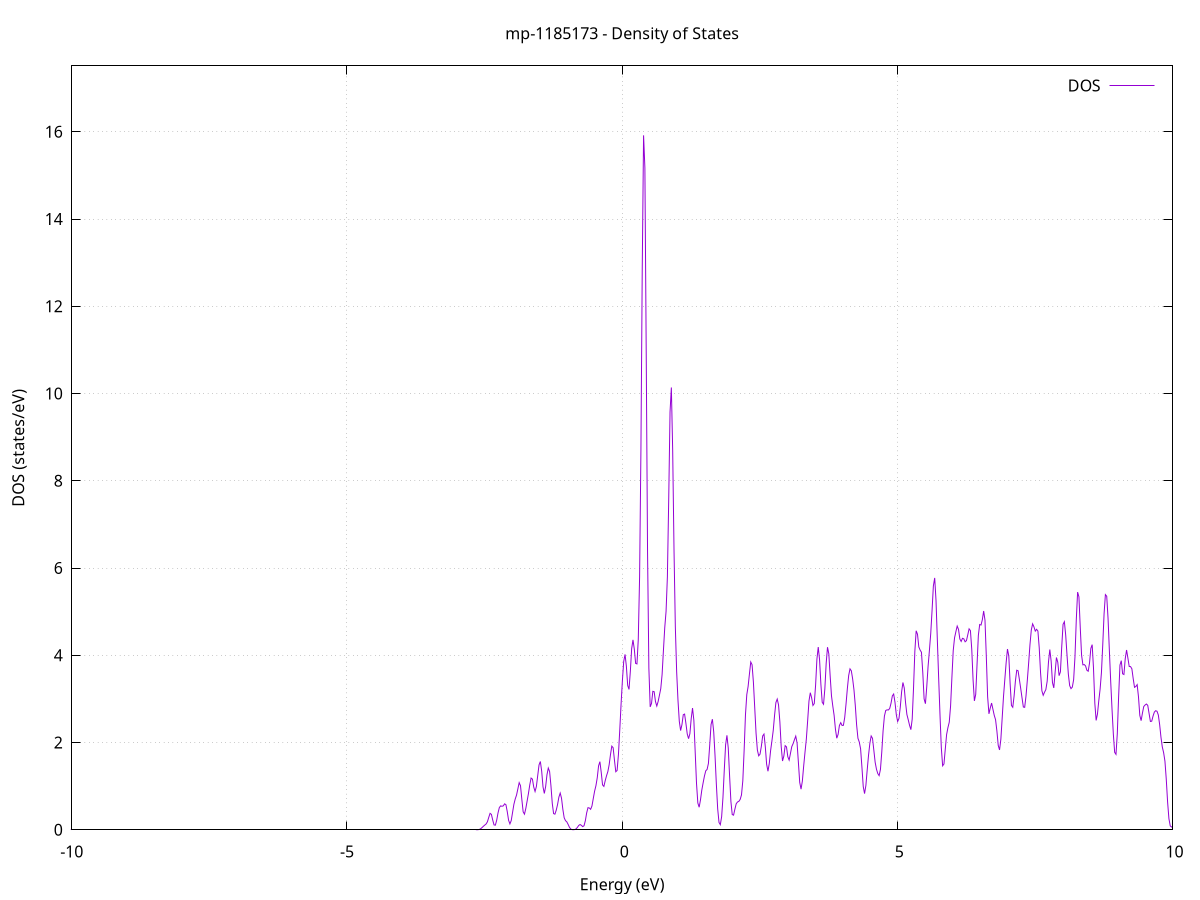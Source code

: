 set title 'mp-1185173 - Density of States'
set xlabel 'Energy (eV)'
set ylabel 'DOS (states/eV)'
set grid
set xrange [-10:10]
set yrange [0:17.510]
set xzeroaxis lt -1
set terminal png size 800,600
set output 'mp-1185173_dos_gnuplot.png'
plot '-' using 1:2 with lines title 'DOS'
-35.533100 0.000000
-35.509100 0.000000
-35.485000 0.000000
-35.461000 0.000000
-35.437000 0.000000
-35.412900 0.000000
-35.388900 0.000000
-35.364800 0.000000
-35.340800 0.000000
-35.316700 0.000000
-35.292700 0.000000
-35.268600 0.000000
-35.244600 0.000000
-35.220600 0.000000
-35.196500 0.000000
-35.172500 0.000000
-35.148400 0.000000
-35.124400 0.000000
-35.100300 0.000000
-35.076300 0.000000
-35.052200 0.000000
-35.028200 0.000000
-35.004200 0.000000
-34.980100 0.000000
-34.956100 0.000000
-34.932000 0.000000
-34.908000 0.000000
-34.883900 0.000000
-34.859900 0.000000
-34.835800 0.000000
-34.811800 0.000000
-34.787800 0.000000
-34.763700 0.000000
-34.739700 0.000000
-34.715600 0.000000
-34.691600 0.000000
-34.667500 0.000000
-34.643500 0.000000
-34.619400 0.000000
-34.595400 0.000000
-34.571400 0.000000
-34.547300 0.000000
-34.523300 0.000000
-34.499200 0.000000
-34.475200 0.000000
-34.451100 0.000000
-34.427100 0.000000
-34.403000 0.000000
-34.379000 0.000000
-34.355000 0.000000
-34.330900 0.000000
-34.306900 0.000000
-34.282800 0.000000
-34.258800 0.000000
-34.234700 0.000000
-34.210700 0.000000
-34.186600 0.000000
-34.162600 0.000000
-34.138600 0.000000
-34.114500 0.000000
-34.090500 0.000000
-34.066400 0.000000
-34.042400 0.000000
-34.018300 0.000000
-33.994300 0.000000
-33.970200 0.000000
-33.946200 0.000000
-33.922200 0.000000
-33.898100 0.000000
-33.874100 0.000000
-33.850000 0.000000
-33.826000 0.000000
-33.801900 0.000000
-33.777900 0.000000
-33.753800 0.000000
-33.729800 0.000000
-33.705800 0.000000
-33.681700 0.000000
-33.657700 0.000000
-33.633600 0.000000
-33.609600 0.000000
-33.585500 0.000000
-33.561500 0.000000
-33.537400 0.000000
-33.513400 0.000100
-33.489400 0.002400
-33.465300 0.034000
-33.441300 0.310900
-33.417200 1.835800
-33.393200 7.032100
-33.369100 17.577500
-33.345100 28.859100
-33.321000 31.322400
-33.297000 22.593600
-33.273000 10.863800
-33.248900 3.481700
-33.224900 0.741200
-33.200800 0.104200
-33.176800 0.009600
-33.152700 0.000600
-33.128700 0.000000
-33.104600 0.000000
-33.080600 0.000000
-33.056600 0.000000
-33.032500 0.000000
-33.008500 0.000000
-32.984400 0.000000
-32.960400 0.000000
-32.936300 0.000000
-32.912300 0.000000
-32.888200 0.000000
-32.864200 0.000000
-32.840200 0.000000
-32.816100 0.000000
-32.792100 0.000000
-32.768000 0.000000
-32.744000 0.000000
-32.719900 0.000000
-32.695900 0.000000
-32.671800 0.000000
-32.647800 0.000000
-32.623800 0.000000
-32.599700 0.000000
-32.575700 0.000000
-32.551600 0.000000
-32.527600 0.000000
-32.503500 0.000000
-32.479500 0.000000
-32.455400 0.000000
-32.431400 0.000000
-32.407400 0.000000
-32.383300 0.000000
-32.359300 0.000000
-32.335200 0.000000
-32.311200 0.000000
-32.287100 0.000000
-32.263100 0.000000
-32.239000 0.000000
-32.215000 0.000000
-32.191000 0.000000
-32.166900 0.000000
-32.142900 0.000000
-32.118800 0.000000
-32.094800 0.000000
-32.070700 0.000000
-32.046700 0.000000
-32.022600 0.000000
-31.998600 0.000000
-31.974600 0.000000
-31.950500 0.000000
-31.926500 0.000000
-31.902400 0.000000
-31.878400 0.000000
-31.854300 0.000000
-31.830300 0.000000
-31.806200 0.000000
-31.782200 0.000000
-31.758200 0.000000
-31.734100 0.000000
-31.710100 0.000000
-31.686000 0.000000
-31.662000 0.000000
-31.637900 0.000000
-31.613900 0.000000
-31.589800 0.000000
-31.565800 0.000000
-31.541800 0.000000
-31.517700 0.000000
-31.493700 0.000000
-31.469600 0.000000
-31.445600 0.000000
-31.421500 0.000000
-31.397500 0.000100
-31.373400 0.001600
-31.349400 0.021200
-31.325400 0.180600
-31.301300 0.982200
-31.277300 3.416200
-31.253200 7.607600
-31.229200 10.857500
-31.205100 9.980800
-31.181100 6.281000
-31.157000 4.566000
-31.133000 8.307800
-31.109000 16.386400
-31.084900 21.945600
-31.060900 18.960700
-31.036800 10.525700
-31.012800 3.751600
-30.988700 0.857900
-30.964700 0.125700
-30.940600 0.011800
-30.916600 0.000700
-30.892600 0.000000
-30.868500 0.000000
-30.844500 0.000000
-30.820400 0.000000
-30.796400 0.000000
-30.772300 0.000000
-30.748300 0.000000
-30.724200 0.000000
-30.700200 0.000000
-30.676200 0.000000
-30.652100 0.000000
-30.628100 0.000000
-30.604000 0.000000
-30.580000 0.000000
-30.555900 0.000000
-30.531900 0.000000
-30.507800 0.000000
-30.483800 0.000000
-30.459800 0.000000
-30.435700 0.000000
-30.411700 0.000000
-30.387600 0.000000
-30.363600 0.000000
-30.339500 0.000000
-30.315500 0.000000
-30.291400 0.000000
-30.267400 0.000000
-30.243400 0.000000
-30.219300 0.000000
-30.195300 0.000000
-30.171200 0.000000
-30.147200 0.000000
-30.123100 0.000000
-30.099100 0.000000
-30.075000 0.000000
-30.051000 0.000000
-30.027000 0.000000
-30.002900 0.000000
-29.978900 0.000000
-29.954800 0.000000
-29.930800 0.000000
-29.906700 0.000000
-29.882700 0.000000
-29.858600 0.000000
-29.834600 0.000000
-29.810600 0.000000
-29.786500 0.000000
-29.762500 0.000000
-29.738400 0.000000
-29.714400 0.000000
-29.690300 0.000000
-29.666300 0.000000
-29.642200 0.000000
-29.618200 0.000000
-29.594200 0.000000
-29.570100 0.000000
-29.546100 0.000000
-29.522000 0.000000
-29.498000 0.000000
-29.473900 0.000000
-29.449900 0.000000
-29.425800 0.000000
-29.401800 0.000000
-29.377700 0.000000
-29.353700 0.000000
-29.329700 0.000000
-29.305600 0.000000
-29.281600 0.000000
-29.257500 0.000000
-29.233500 0.000000
-29.209400 0.000000
-29.185400 0.000000
-29.161300 0.000000
-29.137300 0.000000
-29.113300 0.000000
-29.089200 0.000000
-29.065200 0.000000
-29.041100 0.000000
-29.017100 0.000000
-28.993000 0.000000
-28.969000 0.000000
-28.944900 0.000000
-28.920900 0.000000
-28.896900 0.000000
-28.872800 0.000000
-28.848800 0.000000
-28.824700 0.000000
-28.800700 0.000000
-28.776600 0.000000
-28.752600 0.000000
-28.728500 0.000000
-28.704500 0.000000
-28.680500 0.000000
-28.656400 0.000000
-28.632400 0.000000
-28.608300 0.000000
-28.584300 0.000000
-28.560200 0.000000
-28.536200 0.000000
-28.512100 0.000000
-28.488100 0.000000
-28.464100 0.000000
-28.440000 0.000000
-28.416000 0.000000
-28.391900 0.000000
-28.367900 0.000000
-28.343800 0.000000
-28.319800 0.000000
-28.295700 0.000000
-28.271700 0.000000
-28.247700 0.000000
-28.223600 0.000000
-28.199600 0.000000
-28.175500 0.000000
-28.151500 0.000000
-28.127400 0.000000
-28.103400 0.000000
-28.079300 0.000000
-28.055300 0.000000
-28.031300 0.000000
-28.007200 0.000000
-27.983200 0.000000
-27.959100 0.000000
-27.935100 0.000000
-27.911000 0.000000
-27.887000 0.000000
-27.862900 0.000000
-27.838900 0.000000
-27.814900 0.000000
-27.790800 0.000000
-27.766800 0.000000
-27.742700 0.000000
-27.718700 0.000000
-27.694600 0.000000
-27.670600 0.000000
-27.646500 0.000000
-27.622500 0.000000
-27.598500 0.000000
-27.574400 0.000000
-27.550400 0.000000
-27.526300 0.000000
-27.502300 0.000000
-27.478200 0.000000
-27.454200 0.000000
-27.430100 0.000000
-27.406100 0.000000
-27.382100 0.000000
-27.358000 0.000000
-27.334000 0.000000
-27.309900 0.000000
-27.285900 0.000000
-27.261800 0.000000
-27.237800 0.000000
-27.213700 0.000000
-27.189700 0.000000
-27.165700 0.000000
-27.141600 0.000000
-27.117600 0.000000
-27.093500 0.000000
-27.069500 0.000000
-27.045400 0.000000
-27.021400 0.000000
-26.997300 0.000000
-26.973300 0.000000
-26.949300 0.000000
-26.925200 0.000000
-26.901200 0.000000
-26.877100 0.000000
-26.853100 0.000000
-26.829000 0.000000
-26.805000 0.000000
-26.780900 0.000000
-26.756900 0.000000
-26.732900 0.000000
-26.708800 0.000000
-26.684800 0.000000
-26.660700 0.000000
-26.636700 0.000000
-26.612600 0.000000
-26.588600 0.000000
-26.564500 0.000000
-26.540500 0.000000
-26.516500 0.000000
-26.492400 0.000000
-26.468400 0.000000
-26.444300 0.000000
-26.420300 0.000000
-26.396200 0.000000
-26.372200 0.000000
-26.348100 0.000000
-26.324100 0.000000
-26.300100 0.000000
-26.276000 0.000000
-26.252000 0.000000
-26.227900 0.000000
-26.203900 0.000000
-26.179800 0.000000
-26.155800 0.000000
-26.131700 0.000000
-26.107700 0.000000
-26.083700 0.000000
-26.059600 0.000000
-26.035600 0.000000
-26.011500 0.000000
-25.987500 0.000000
-25.963400 0.000000
-25.939400 0.000000
-25.915300 0.000000
-25.891300 0.000000
-25.867300 0.000000
-25.843200 0.000000
-25.819200 0.000000
-25.795100 0.000000
-25.771100 0.000000
-25.747000 0.000000
-25.723000 0.000000
-25.698900 0.000000
-25.674900 0.000000
-25.650900 0.000000
-25.626800 0.000000
-25.602800 0.000000
-25.578700 0.000000
-25.554700 0.000000
-25.530600 0.000000
-25.506600 0.000000
-25.482500 0.000000
-25.458500 0.000000
-25.434500 0.000000
-25.410400 0.000000
-25.386400 0.000000
-25.362300 0.000000
-25.338300 0.000000
-25.314200 0.000000
-25.290200 0.000000
-25.266100 0.000000
-25.242100 0.000000
-25.218100 0.000000
-25.194000 0.000000
-25.170000 0.000000
-25.145900 0.000000
-25.121900 0.000000
-25.097800 0.000000
-25.073800 0.000000
-25.049700 0.000000
-25.025700 0.000000
-25.001700 0.000000
-24.977600 0.000000
-24.953600 0.000000
-24.929500 0.000000
-24.905500 0.000000
-24.881400 0.000000
-24.857400 0.000000
-24.833300 0.000000
-24.809300 0.000000
-24.785300 0.000000
-24.761200 0.000000
-24.737200 0.000000
-24.713100 0.000000
-24.689100 0.000000
-24.665000 0.000000
-24.641000 0.000000
-24.616900 0.000000
-24.592900 0.000000
-24.568900 0.000000
-24.544800 0.000000
-24.520800 0.000000
-24.496700 0.000000
-24.472700 0.000000
-24.448600 0.000000
-24.424600 0.000000
-24.400500 0.000000
-24.376500 0.000000
-24.352500 0.000000
-24.328400 0.000000
-24.304400 0.000000
-24.280300 0.000000
-24.256300 0.000000
-24.232200 0.000000
-24.208200 0.000000
-24.184100 0.000000
-24.160100 0.000000
-24.136100 0.000000
-24.112000 0.000000
-24.088000 0.000000
-24.063900 0.000000
-24.039900 0.000000
-24.015800 0.000000
-23.991800 0.000000
-23.967700 0.000000
-23.943700 0.000000
-23.919700 0.000000
-23.895600 0.000000
-23.871600 0.000000
-23.847500 0.000000
-23.823500 0.000000
-23.799400 0.000000
-23.775400 0.000000
-23.751300 0.000000
-23.727300 0.000000
-23.703300 0.000000
-23.679200 0.000000
-23.655200 0.000000
-23.631100 0.000000
-23.607100 0.000000
-23.583000 0.000000
-23.559000 0.000000
-23.534900 0.000000
-23.510900 0.000000
-23.486900 0.000000
-23.462800 0.000000
-23.438800 0.000000
-23.414700 0.000000
-23.390700 0.000000
-23.366600 0.000000
-23.342600 0.000000
-23.318500 0.000000
-23.294500 0.000000
-23.270500 0.000000
-23.246400 0.000000
-23.222400 0.000000
-23.198300 0.000000
-23.174300 0.000000
-23.150200 0.000000
-23.126200 0.000000
-23.102100 0.000000
-23.078100 0.000000
-23.054100 0.000000
-23.030000 0.000000
-23.006000 0.000000
-22.981900 0.000000
-22.957900 0.000000
-22.933800 0.000000
-22.909800 0.000000
-22.885700 0.000000
-22.861700 0.000000
-22.837700 0.000000
-22.813600 0.000000
-22.789600 0.000000
-22.765500 0.000000
-22.741500 0.000000
-22.717400 0.000000
-22.693400 0.000000
-22.669300 0.000000
-22.645300 0.000000
-22.621300 0.000000
-22.597200 0.000000
-22.573200 0.000000
-22.549100 0.000000
-22.525100 0.000000
-22.501000 0.000000
-22.477000 0.000000
-22.452900 0.000000
-22.428900 0.000000
-22.404900 0.000000
-22.380800 0.000000
-22.356800 0.000000
-22.332700 0.000000
-22.308700 0.000000
-22.284600 0.000000
-22.260600 0.000000
-22.236500 0.000000
-22.212500 0.000000
-22.188500 0.000000
-22.164400 0.000000
-22.140400 0.000000
-22.116300 0.000000
-22.092300 0.000000
-22.068200 0.000000
-22.044200 0.000000
-22.020100 0.000000
-21.996100 0.000000
-21.972100 0.000000
-21.948000 0.000000
-21.924000 0.000000
-21.899900 0.000000
-21.875900 0.000000
-21.851800 0.000000
-21.827800 0.000000
-21.803700 0.000000
-21.779700 0.000000
-21.755700 0.000000
-21.731600 0.000000
-21.707600 0.000000
-21.683500 0.000000
-21.659500 0.000000
-21.635400 0.000000
-21.611400 0.000000
-21.587300 0.000000
-21.563300 0.000000
-21.539300 0.000000
-21.515200 0.000000
-21.491200 0.000000
-21.467100 0.000000
-21.443100 0.000000
-21.419000 0.000000
-21.395000 0.000000
-21.370900 0.000000
-21.346900 0.000000
-21.322900 0.000000
-21.298800 0.000000
-21.274800 0.000000
-21.250700 0.000000
-21.226700 0.000000
-21.202600 0.000000
-21.178600 0.000000
-21.154500 0.000000
-21.130500 0.000000
-21.106500 0.000000
-21.082400 0.000000
-21.058400 0.000000
-21.034300 0.000000
-21.010300 0.000000
-20.986200 0.000000
-20.962200 0.000000
-20.938100 0.000000
-20.914100 0.000000
-20.890100 0.000000
-20.866000 0.000000
-20.842000 0.000000
-20.817900 0.000000
-20.793900 0.000000
-20.769800 0.000000
-20.745800 0.000000
-20.721700 0.000000
-20.697700 0.000000
-20.673700 0.000000
-20.649600 0.000000
-20.625600 0.000000
-20.601500 0.000000
-20.577500 0.000000
-20.553400 0.000000
-20.529400 0.000000
-20.505300 0.000000
-20.481300 0.000000
-20.457300 0.000000
-20.433200 0.000000
-20.409200 0.000000
-20.385100 0.000000
-20.361100 0.000000
-20.337000 0.000000
-20.313000 0.000000
-20.288900 0.000000
-20.264900 0.000000
-20.240900 0.000000
-20.216800 0.000000
-20.192800 0.000000
-20.168700 0.000000
-20.144700 0.000000
-20.120600 0.000000
-20.096600 0.000000
-20.072500 0.000000
-20.048500 0.000000
-20.024500 0.000000
-20.000400 0.000000
-19.976400 0.000000
-19.952300 0.000000
-19.928300 0.000000
-19.904200 0.000000
-19.880200 0.000000
-19.856100 0.000000
-19.832100 0.000000
-19.808100 0.000000
-19.784000 0.000000
-19.760000 0.000000
-19.735900 0.000000
-19.711900 0.000000
-19.687800 0.000000
-19.663800 0.000000
-19.639700 0.000000
-19.615700 0.000000
-19.591700 0.000000
-19.567600 0.000000
-19.543600 0.000000
-19.519500 0.000000
-19.495500 0.000000
-19.471400 0.000000
-19.447400 0.000000
-19.423300 0.000000
-19.399300 0.000000
-19.375300 0.000000
-19.351200 0.000000
-19.327200 0.000000
-19.303100 0.000000
-19.279100 0.000000
-19.255000 0.000000
-19.231000 0.000000
-19.206900 0.000000
-19.182900 0.000000
-19.158900 0.000000
-19.134800 0.000000
-19.110800 0.000000
-19.086700 0.000000
-19.062700 0.000000
-19.038600 0.000000
-19.014600 0.000000
-18.990500 0.000000
-18.966500 0.000000
-18.942500 0.000000
-18.918400 0.000000
-18.894400 0.000000
-18.870300 0.000000
-18.846300 0.000000
-18.822200 0.000000
-18.798200 0.000000
-18.774100 0.000000
-18.750100 0.000000
-18.726100 0.000000
-18.702000 0.000000
-18.678000 0.000000
-18.653900 0.000000
-18.629900 0.000000
-18.605800 0.000000
-18.581800 0.000000
-18.557700 0.000000
-18.533700 0.000000
-18.509700 0.000000
-18.485600 0.000000
-18.461600 0.000000
-18.437500 0.000000
-18.413500 0.000000
-18.389400 0.000000
-18.365400 0.000000
-18.341300 0.000000
-18.317300 0.000000
-18.293300 0.000000
-18.269200 0.000000
-18.245200 0.000000
-18.221100 0.000000
-18.197100 0.000000
-18.173000 0.000000
-18.149000 0.000000
-18.124900 0.000000
-18.100900 0.000000
-18.076900 0.000000
-18.052800 0.000000
-18.028800 0.000000
-18.004700 0.000000
-17.980700 0.000000
-17.956600 0.000000
-17.932600 0.000000
-17.908500 0.000000
-17.884500 0.000000
-17.860500 0.000000
-17.836400 0.000000
-17.812400 0.000000
-17.788300 0.000000
-17.764300 0.000000
-17.740200 0.000000
-17.716200 0.000000
-17.692100 0.000000
-17.668100 0.000000
-17.644100 0.000000
-17.620000 0.000000
-17.596000 0.000000
-17.571900 0.000000
-17.547900 0.000000
-17.523800 0.000000
-17.499800 0.000000
-17.475700 0.000000
-17.451700 0.000000
-17.427700 0.000000
-17.403600 0.000000
-17.379600 0.000000
-17.355500 0.000000
-17.331500 0.000000
-17.307400 0.000000
-17.283400 0.000000
-17.259300 0.000000
-17.235300 0.000000
-17.211300 0.000000
-17.187200 0.000000
-17.163200 0.000000
-17.139100 0.000000
-17.115100 0.000000
-17.091000 0.000000
-17.067000 0.000000
-17.042900 0.000000
-17.018900 0.000000
-16.994900 0.000000
-16.970800 0.000000
-16.946800 0.000000
-16.922700 0.000000
-16.898700 0.000000
-16.874600 0.000000
-16.850600 0.000000
-16.826500 0.000000
-16.802500 0.000000
-16.778500 0.000000
-16.754400 0.000000
-16.730400 0.000000
-16.706300 0.000000
-16.682300 0.000000
-16.658200 0.000000
-16.634200 0.000000
-16.610100 0.000000
-16.586100 0.000000
-16.562100 0.000000
-16.538000 0.000000
-16.514000 0.000000
-16.489900 0.000000
-16.465900 0.000000
-16.441800 0.000000
-16.417800 0.000000
-16.393700 0.000000
-16.369700 0.000000
-16.345700 0.000000
-16.321600 0.000000
-16.297600 0.000000
-16.273500 0.000000
-16.249500 0.000000
-16.225400 0.000000
-16.201400 0.000000
-16.177300 0.000000
-16.153300 0.000000
-16.129300 0.000000
-16.105200 0.000000
-16.081200 0.000000
-16.057100 0.000000
-16.033100 0.000000
-16.009000 0.000000
-15.985000 0.000000
-15.960900 0.000000
-15.936900 0.000000
-15.912900 0.000000
-15.888800 0.000000
-15.864800 0.000000
-15.840700 0.000000
-15.816700 0.000000
-15.792600 0.000000
-15.768600 0.000000
-15.744500 0.000000
-15.720500 0.000000
-15.696500 0.000000
-15.672400 0.000000
-15.648400 0.000000
-15.624300 0.000000
-15.600300 0.000000
-15.576200 0.000000
-15.552200 0.000000
-15.528100 0.000000
-15.504100 0.000000
-15.480100 0.000000
-15.456000 0.000000
-15.432000 0.000000
-15.407900 0.000000
-15.383900 0.000000
-15.359800 0.000000
-15.335800 0.000000
-15.311700 0.000000
-15.287700 0.000000
-15.263700 0.000000
-15.239600 0.000000
-15.215600 0.000000
-15.191500 0.000000
-15.167500 0.000000
-15.143400 0.000000
-15.119400 0.000000
-15.095300 0.000000
-15.071300 0.000000
-15.047300 0.000000
-15.023200 0.000000
-14.999200 0.000000
-14.975100 0.000700
-14.951100 0.010300
-14.927000 0.097400
-14.903000 0.597700
-14.878900 2.397300
-14.854900 6.428700
-14.830900 12.184300
-14.806800 18.108600
-14.782800 23.274100
-14.758700 25.502200
-14.734700 22.558700
-14.710600 18.524500
-14.686600 20.181800
-14.662500 28.078900
-14.638500 38.415800
-14.614500 47.114900
-14.590400 47.621300
-14.566400 35.895900
-14.542300 18.846200
-14.518300 6.653000
-14.494200 1.552100
-14.470200 0.237100
-14.446100 0.023600
-14.422100 0.001500
-14.398100 0.000100
-14.374000 0.000000
-14.350000 0.000000
-14.325900 0.000000
-14.301900 0.000000
-14.277800 0.000000
-14.253800 0.000000
-14.229700 0.000000
-14.205700 0.000000
-14.181700 0.000000
-14.157600 0.000000
-14.133600 0.000000
-14.109500 0.000000
-14.085500 0.000000
-14.061400 0.000000
-14.037400 0.000000
-14.013300 0.000000
-13.989300 0.000000
-13.965300 0.000000
-13.941200 0.000000
-13.917200 0.000000
-13.893100 0.000000
-13.869100 0.000000
-13.845000 0.000000
-13.821000 0.000000
-13.796900 0.000000
-13.772900 0.000000
-13.748900 0.000000
-13.724800 0.000000
-13.700800 0.000000
-13.676700 0.000000
-13.652700 0.000000
-13.628600 0.000000
-13.604600 0.000000
-13.580500 0.000000
-13.556500 0.000000
-13.532500 0.000000
-13.508400 0.000000
-13.484400 0.000000
-13.460300 0.000000
-13.436300 0.000000
-13.412200 0.000000
-13.388200 0.000000
-13.364100 0.000000
-13.340100 0.000000
-13.316100 0.000000
-13.292000 0.000000
-13.268000 0.000000
-13.243900 0.000000
-13.219900 0.000000
-13.195800 0.000000
-13.171800 0.000000
-13.147700 0.000000
-13.123700 0.000000
-13.099700 0.000000
-13.075600 0.000000
-13.051600 0.000000
-13.027500 0.000000
-13.003500 0.000000
-12.979400 0.000000
-12.955400 0.000000
-12.931300 0.000000
-12.907300 0.000000
-12.883300 0.000000
-12.859200 0.000000
-12.835200 0.000000
-12.811100 0.000000
-12.787100 0.000000
-12.763000 0.000000
-12.739000 0.000000
-12.714900 0.000000
-12.690900 0.000000
-12.666900 0.000000
-12.642800 0.000000
-12.618800 0.000000
-12.594700 0.000000
-12.570700 0.000000
-12.546600 0.000000
-12.522600 0.000000
-12.498500 0.000000
-12.474500 0.000000
-12.450500 0.000000
-12.426400 0.000000
-12.402400 0.000000
-12.378300 0.000000
-12.354300 0.000000
-12.330200 0.000000
-12.306200 0.000000
-12.282100 0.000000
-12.258100 0.000000
-12.234100 0.000000
-12.210000 0.000000
-12.186000 0.000000
-12.161900 0.000000
-12.137900 0.000000
-12.113800 0.000000
-12.089800 0.000000
-12.065700 0.000000
-12.041700 0.000000
-12.017700 0.000000
-11.993600 0.000000
-11.969600 0.000000
-11.945500 0.000000
-11.921500 0.000000
-11.897400 0.000000
-11.873400 0.000000
-11.849300 0.000000
-11.825300 0.000000
-11.801200 0.000000
-11.777200 0.000000
-11.753200 0.000000
-11.729100 0.000000
-11.705100 0.000000
-11.681000 0.000000
-11.657000 0.000000
-11.632900 0.000000
-11.608900 0.000000
-11.584800 0.000000
-11.560800 0.000000
-11.536800 0.000000
-11.512700 0.000000
-11.488700 0.000000
-11.464600 0.000000
-11.440600 0.000000
-11.416500 0.000000
-11.392500 0.000000
-11.368400 0.000000
-11.344400 0.000000
-11.320400 0.000000
-11.296300 0.000000
-11.272300 0.000000
-11.248200 0.000000
-11.224200 0.000000
-11.200100 0.000000
-11.176100 0.000000
-11.152000 0.000000
-11.128000 0.000000
-11.104000 0.000000
-11.079900 0.000000
-11.055900 0.000000
-11.031800 0.000000
-11.007800 0.000000
-10.983700 0.000000
-10.959700 0.000000
-10.935600 0.000000
-10.911600 0.000000
-10.887600 0.000000
-10.863500 0.000000
-10.839500 0.000000
-10.815400 0.000000
-10.791400 0.000000
-10.767300 0.000000
-10.743300 0.000000
-10.719200 0.000000
-10.695200 0.000000
-10.671200 0.000000
-10.647100 0.000000
-10.623100 0.000000
-10.599000 0.000000
-10.575000 0.000000
-10.550900 0.000000
-10.526900 0.000000
-10.502800 0.000000
-10.478800 0.000000
-10.454800 0.000000
-10.430700 0.000000
-10.406700 0.000000
-10.382600 0.000000
-10.358600 0.000000
-10.334500 0.000000
-10.310500 0.000000
-10.286400 0.000000
-10.262400 0.000000
-10.238400 0.000000
-10.214300 0.000000
-10.190300 0.000000
-10.166200 0.000000
-10.142200 0.000000
-10.118100 0.000000
-10.094100 0.000000
-10.070000 0.000000
-10.046000 0.000000
-10.022000 0.000000
-9.997900 0.000000
-9.973900 0.000000
-9.949800 0.000000
-9.925800 0.000000
-9.901700 0.000000
-9.877700 0.000000
-9.853600 0.000000
-9.829600 0.000000
-9.805600 0.000000
-9.781500 0.000000
-9.757500 0.000000
-9.733400 0.000000
-9.709400 0.000000
-9.685300 0.000000
-9.661300 0.000000
-9.637200 0.000000
-9.613200 0.000000
-9.589200 0.000000
-9.565100 0.000000
-9.541100 0.000000
-9.517000 0.000000
-9.493000 0.000000
-9.468900 0.000000
-9.444900 0.000000
-9.420800 0.000000
-9.396800 0.000000
-9.372800 0.000000
-9.348700 0.000000
-9.324700 0.000000
-9.300600 0.000000
-9.276600 0.000000
-9.252500 0.000000
-9.228500 0.000000
-9.204400 0.000000
-9.180400 0.000000
-9.156400 0.000000
-9.132300 0.000000
-9.108300 0.000000
-9.084200 0.000000
-9.060200 0.000000
-9.036100 0.000000
-9.012100 0.000000
-8.988000 0.000000
-8.964000 0.000000
-8.940000 0.000000
-8.915900 0.000000
-8.891900 0.000000
-8.867800 0.000000
-8.843800 0.000000
-8.819700 0.000000
-8.795700 0.000000
-8.771600 0.000000
-8.747600 0.000000
-8.723600 0.000000
-8.699500 0.000000
-8.675500 0.000000
-8.651400 0.000000
-8.627400 0.000000
-8.603300 0.000000
-8.579300 0.000000
-8.555200 0.000000
-8.531200 0.000000
-8.507200 0.000000
-8.483100 0.000000
-8.459100 0.000000
-8.435000 0.000000
-8.411000 0.000000
-8.386900 0.000000
-8.362900 0.000000
-8.338800 0.000000
-8.314800 0.000000
-8.290800 0.000000
-8.266700 0.000000
-8.242700 0.000000
-8.218600 0.000000
-8.194600 0.000000
-8.170500 0.000000
-8.146500 0.000000
-8.122400 0.000000
-8.098400 0.000000
-8.074400 0.000000
-8.050300 0.000000
-8.026300 0.000000
-8.002200 0.000000
-7.978200 0.000000
-7.954100 0.000000
-7.930100 0.000000
-7.906000 0.000000
-7.882000 0.000000
-7.858000 0.000000
-7.833900 0.000000
-7.809900 0.000000
-7.785800 0.000000
-7.761800 0.000000
-7.737700 0.000000
-7.713700 0.000000
-7.689600 0.000000
-7.665600 0.000000
-7.641600 0.000000
-7.617500 0.000000
-7.593500 0.000000
-7.569400 0.000000
-7.545400 0.000000
-7.521300 0.000000
-7.497300 0.000000
-7.473200 0.000000
-7.449200 0.000000
-7.425200 0.000000
-7.401100 0.000000
-7.377100 0.000000
-7.353000 0.000000
-7.329000 0.000000
-7.304900 0.000000
-7.280900 0.000000
-7.256800 0.000000
-7.232800 0.000000
-7.208800 0.000000
-7.184700 0.000000
-7.160700 0.000000
-7.136600 0.000000
-7.112600 0.000000
-7.088500 0.000000
-7.064500 0.000000
-7.040400 0.000000
-7.016400 0.000000
-6.992400 0.000000
-6.968300 0.000000
-6.944300 0.000000
-6.920200 0.000000
-6.896200 0.000000
-6.872100 0.000000
-6.848100 0.000000
-6.824000 0.000000
-6.800000 0.000000
-6.776000 0.000000
-6.751900 0.000000
-6.727900 0.000000
-6.703800 0.000000
-6.679800 0.000000
-6.655700 0.000000
-6.631700 0.000000
-6.607600 0.000000
-6.583600 0.000000
-6.559600 0.000000
-6.535500 0.000000
-6.511500 0.000000
-6.487400 0.000000
-6.463400 0.000000
-6.439300 0.000000
-6.415300 0.000000
-6.391200 0.000000
-6.367200 0.000000
-6.343200 0.000000
-6.319100 0.000000
-6.295100 0.000000
-6.271000 0.000000
-6.247000 0.000000
-6.222900 0.000000
-6.198900 0.000000
-6.174800 0.000000
-6.150800 0.000000
-6.126800 0.000000
-6.102700 0.000000
-6.078700 0.000000
-6.054600 0.000000
-6.030600 0.000000
-6.006500 0.000000
-5.982500 0.000000
-5.958400 0.000000
-5.934400 0.000000
-5.910400 0.000000
-5.886300 0.000000
-5.862300 0.000000
-5.838200 0.000000
-5.814200 0.000000
-5.790100 0.000000
-5.766100 0.000000
-5.742000 0.000000
-5.718000 0.000000
-5.694000 0.000000
-5.669900 0.000000
-5.645900 0.000000
-5.621800 0.000000
-5.597800 0.000000
-5.573700 0.000000
-5.549700 0.000000
-5.525600 0.000000
-5.501600 0.000000
-5.477600 0.000000
-5.453500 0.000000
-5.429500 0.000000
-5.405400 0.000000
-5.381400 0.000000
-5.357300 0.000000
-5.333300 0.000000
-5.309200 0.000000
-5.285200 0.000000
-5.261200 0.000000
-5.237100 0.000000
-5.213100 0.000000
-5.189000 0.000000
-5.165000 0.000000
-5.140900 0.000000
-5.116900 0.000000
-5.092800 0.000000
-5.068800 0.000000
-5.044800 0.000000
-5.020700 0.000000
-4.996700 0.000000
-4.972600 0.000000
-4.948600 0.000000
-4.924500 0.000000
-4.900500 0.000000
-4.876400 0.000000
-4.852400 0.000000
-4.828400 0.000000
-4.804300 0.000000
-4.780300 0.000000
-4.756200 0.000000
-4.732200 0.000000
-4.708100 0.000000
-4.684100 0.000000
-4.660000 0.000000
-4.636000 0.000000
-4.612000 0.000000
-4.587900 0.000000
-4.563900 0.000000
-4.539800 0.000000
-4.515800 0.000000
-4.491700 0.000000
-4.467700 0.000000
-4.443600 0.000000
-4.419600 0.000000
-4.395600 0.000000
-4.371500 0.000000
-4.347500 0.000000
-4.323400 0.000000
-4.299400 0.000000
-4.275300 0.000000
-4.251300 0.000000
-4.227200 0.000000
-4.203200 0.000000
-4.179200 0.000000
-4.155100 0.000000
-4.131100 0.000000
-4.107000 0.000000
-4.083000 0.000000
-4.058900 0.000000
-4.034900 0.000000
-4.010800 0.000000
-3.986800 0.000000
-3.962800 0.000000
-3.938700 0.000000
-3.914700 0.000000
-3.890600 0.000000
-3.866600 0.000000
-3.842500 0.000000
-3.818500 0.000000
-3.794400 0.000000
-3.770400 0.000000
-3.746400 0.000000
-3.722300 0.000000
-3.698300 0.000000
-3.674200 0.000000
-3.650200 0.000000
-3.626100 0.000000
-3.602100 0.000000
-3.578000 0.000000
-3.554000 0.000000
-3.530000 0.000000
-3.505900 0.000000
-3.481900 0.000000
-3.457800 0.000000
-3.433800 0.000000
-3.409700 0.000000
-3.385700 0.000000
-3.361600 0.000000
-3.337600 0.000000
-3.313600 0.000000
-3.289500 0.000000
-3.265500 0.000000
-3.241400 0.000000
-3.217400 0.000000
-3.193300 0.000000
-3.169300 0.000000
-3.145200 0.000000
-3.121200 0.000000
-3.097200 0.000000
-3.073100 0.000000
-3.049100 0.000000
-3.025000 0.000000
-3.001000 0.000000
-2.976900 0.000000
-2.952900 0.000000
-2.928800 0.000000
-2.904800 0.000000
-2.880800 0.000000
-2.856700 0.000000
-2.832700 0.000000
-2.808600 0.000000
-2.784600 0.000000
-2.760500 0.000000
-2.736500 0.000000
-2.712400 0.000000
-2.688400 0.000000
-2.664400 0.000000
-2.640300 0.000300
-2.616300 0.002200
-2.592200 0.009300
-2.568200 0.026200
-2.544100 0.052500
-2.520100 0.081700
-2.496000 0.107700
-2.472000 0.132600
-2.448000 0.183000
-2.423900 0.284500
-2.399900 0.376600
-2.375800 0.353000
-2.351800 0.223800
-2.327700 0.111100
-2.303700 0.105800
-2.279600 0.218100
-2.255600 0.384800
-2.231600 0.508200
-2.207500 0.548100
-2.183500 0.538900
-2.159400 0.548200
-2.135400 0.594700
-2.111300 0.574200
-2.087300 0.413400
-2.063200 0.217600
-2.039200 0.134600
-2.015200 0.211800
-1.991100 0.396100
-1.967100 0.583100
-1.943000 0.705000
-1.919000 0.795000
-1.894900 0.936800
-1.870900 1.079900
-1.846800 1.010500
-1.822800 0.698800
-1.798800 0.412400
-1.774700 0.357600
-1.750700 0.486100
-1.726600 0.658600
-1.702600 0.831600
-1.678500 1.028800
-1.654500 1.185300
-1.630400 1.160900
-1.606400 0.979900
-1.582400 0.877600
-1.558300 0.991600
-1.534300 1.239600
-1.510200 1.486600
-1.486200 1.565500
-1.462100 1.344600
-1.438100 0.985600
-1.414000 0.832900
-1.390000 0.990800
-1.366000 1.260000
-1.341900 1.414800
-1.317900 1.334900
-1.293800 1.009000
-1.269800 0.606800
-1.245700 0.371100
-1.221700 0.357900
-1.197600 0.448200
-1.173600 0.578200
-1.149600 0.748000
-1.125500 0.841800
-1.101500 0.722500
-1.077400 0.468000
-1.053400 0.275800
-1.029300 0.209300
-1.005300 0.181200
-0.981200 0.122500
-0.957200 0.055600
-0.933200 0.016400
-0.909100 0.003200
-0.885100 0.001100
-0.861000 0.004900
-0.837000 0.020300
-0.812900 0.055100
-0.788900 0.099400
-0.764800 0.120700
-0.740800 0.102100
-0.716800 0.072700
-0.692700 0.092100
-0.668700 0.207200
-0.644600 0.386900
-0.620600 0.506900
-0.596500 0.499600
-0.572500 0.469400
-0.548400 0.545900
-0.524400 0.717500
-0.500400 0.885200
-0.476300 1.010500
-0.452300 1.193100
-0.428200 1.465500
-0.404200 1.561700
-0.380100 1.316100
-0.356100 1.028500
-0.332000 0.994200
-0.308000 1.124200
-0.284000 1.236600
-0.259900 1.332500
-0.235900 1.492200
-0.211800 1.723600
-0.187800 1.917300
-0.163700 1.881000
-0.139700 1.594300
-0.115600 1.330500
-0.091600 1.359500
-0.067600 1.720500
-0.043500 2.282500
-0.019500 2.878800
0.004600 3.419700
0.028600 3.858100
0.052700 4.019300
0.076700 3.749700
0.100800 3.307300
0.124800 3.217100
0.148800 3.627700
0.172900 4.151100
0.196900 4.353300
0.221000 4.140500
0.245000 3.813500
0.269100 3.802000
0.293100 4.362100
0.317200 5.804500
0.341200 8.700700
0.365200 12.838600
0.389300 15.918000
0.413300 15.168900
0.437400 10.941100
0.461400 6.399100
0.485500 3.709000
0.509500 2.817000
0.533600 2.895400
0.557600 3.173500
0.581600 3.165300
0.605700 2.938100
0.629700 2.836200
0.653800 2.939700
0.677800 3.085900
0.701900 3.236800
0.725900 3.558100
0.750000 4.109100
0.774000 4.630700
0.798000 5.004700
0.822100 5.797300
0.846100 7.572800
0.870200 9.578000
0.894200 10.138200
0.918300 8.694400
0.942300 6.431400
0.966400 4.657300
0.990400 3.624100
1.014400 2.972500
1.038500 2.485800
1.062500 2.273900
1.086600 2.408900
1.110600 2.636900
1.134700 2.651800
1.158700 2.438200
1.182800 2.196200
1.206800 2.088100
1.230800 2.202500
1.254900 2.546800
1.278900 2.790400
1.303000 2.509200
1.327000 1.792500
1.351100 1.066500
1.375100 0.615100
1.399200 0.516900
1.423200 0.683900
1.447200 0.908000
1.471300 1.074700
1.495300 1.231100
1.519400 1.351600
1.543400 1.382900
1.567500 1.520000
1.591500 1.945000
1.615600 2.413100
1.639600 2.534800
1.663600 2.247300
1.687700 1.703500
1.711700 1.048200
1.735800 0.481200
1.759800 0.168500
1.783900 0.116600
1.807900 0.301200
1.832000 0.743300
1.856000 1.374000
1.880000 1.948200
1.904100 2.164400
1.928100 1.873200
1.952200 1.240700
1.976200 0.648300
2.000300 0.348400
2.024300 0.335100
2.048400 0.471000
2.072400 0.595900
2.096400 0.636900
2.120500 0.651700
2.144500 0.695800
2.168600 0.799200
2.192600 1.125900
2.216700 1.826100
2.240700 2.635100
2.264800 3.098000
2.288800 3.284800
2.312800 3.571100
2.336900 3.846600
2.360900 3.782100
2.385000 3.383800
2.409000 2.802100
2.433100 2.213100
2.457100 1.827600
2.481200 1.695100
2.505200 1.732700
2.529200 1.911300
2.553300 2.150600
2.577300 2.193900
2.601400 1.902200
2.625400 1.501500
2.649500 1.341400
2.673500 1.519900
2.697600 1.815900
2.721600 2.038300
2.745600 2.279500
2.769700 2.626200
2.793700 2.916700
2.817800 2.996100
2.841800 2.861600
2.865900 2.473100
2.889900 1.912000
2.914000 1.576600
2.938000 1.688900
2.962000 1.928200
2.986100 1.900100
3.010100 1.674300
3.034200 1.597700
3.058200 1.749900
3.082300 1.906400
3.106300 1.973800
3.130400 2.063700
3.154400 2.145900
3.178400 1.991400
3.202500 1.542600
3.226500 1.085900
3.250600 0.930800
3.274600 1.116500
3.298700 1.464000
3.322700 1.779900
3.346800 2.077900
3.370800 2.501300
3.394800 2.952500
3.418900 3.142100
3.442900 3.025300
3.467000 2.849200
3.491000 2.893100
3.515100 3.313700
3.539100 3.914900
3.563200 4.188000
3.587200 3.896100
3.611200 3.333500
3.635300 2.922100
3.659300 2.877000
3.683400 3.235400
3.707400 3.816800
3.731500 4.185300
3.755500 4.032200
3.779600 3.525600
3.803600 3.071300
3.827600 2.834900
3.851700 2.621500
3.875700 2.303200
3.899800 2.098600
3.923800 2.186200
3.947900 2.390900
3.971900 2.455300
3.996000 2.391100
4.020000 2.393900
4.044000 2.572100
4.068100 2.884100
4.092100 3.236400
4.116200 3.537000
4.140200 3.688700
4.164300 3.644400
4.188300 3.457900
4.212400 3.204900
4.236400 2.849900
4.260400 2.404300
4.284500 2.097500
4.308500 2.012200
4.332600 1.856300
4.356600 1.440100
4.380700 0.991500
4.404700 0.828800
4.428800 1.016400
4.452800 1.372100
4.476800 1.706900
4.500900 1.979200
4.524900 2.150000
4.549000 2.096200
4.573000 1.826500
4.597100 1.548500
4.621100 1.388200
4.645200 1.288200
4.669200 1.241200
4.693200 1.381400
4.717300 1.778000
4.741300 2.265600
4.765400 2.605100
4.789400 2.734400
4.813500 2.749100
4.837500 2.745800
4.861600 2.780300
4.885600 2.900500
4.909600 3.069400
4.933700 3.111500
4.957700 2.920900
4.981800 2.636200
5.005800 2.481100
5.029900 2.551100
5.053900 2.811800
5.078000 3.162000
5.102000 3.376000
5.126000 3.250100
5.150100 2.906900
5.174100 2.642100
5.198200 2.522500
5.222200 2.394900
5.246300 2.294700
5.270300 2.535500
5.294400 3.247000
5.318400 4.090100
5.342400 4.561400
5.366500 4.482500
5.390500 4.191400
5.414600 4.117400
5.438600 4.069000
5.462700 3.600900
5.486700 2.999400
5.510800 2.889900
5.534800 3.278500
5.558900 3.744300
5.582900 4.108300
5.606900 4.494900
5.631000 5.022500
5.655000 5.588800
5.679100 5.772700
5.703100 5.255200
5.727200 4.351100
5.751200 3.476500
5.775300 2.638400
5.799300 1.883000
5.823300 1.466400
5.847400 1.508300
5.871400 1.849100
5.895500 2.183700
5.919500 2.341400
5.943600 2.466100
5.967600 2.834300
5.991700 3.489600
6.015700 4.105600
6.039700 4.399100
6.063800 4.538900
6.087800 4.668700
6.111900 4.593400
6.135900 4.373600
6.160000 4.317200
6.184000 4.388900
6.208100 4.376100
6.232100 4.309300
6.256100 4.335700
6.280200 4.468900
6.304200 4.605900
6.328300 4.565000
6.352300 4.140100
6.376400 3.437500
6.400400 2.954100
6.424500 3.104300
6.448500 3.785900
6.472500 4.456700
6.496600 4.705100
6.520600 4.692900
6.544700 4.813300
6.568700 5.014500
6.592800 4.804400
6.616800 3.980500
6.640900 3.049400
6.664900 2.657100
6.688900 2.793100
6.713000 2.905000
6.737000 2.763700
6.761100 2.623500
6.785100 2.523100
6.809200 2.264000
6.833200 1.936100
6.857300 1.830200
6.881300 2.075100
6.905300 2.560000
6.929400 3.055200
6.953400 3.446500
6.977500 3.833100
7.001500 4.142700
7.025600 3.981000
7.049600 3.351600
7.073700 2.849300
7.097700 2.807900
7.121700 3.064100
7.145800 3.410200
7.169800 3.657200
7.193900 3.645000
7.217900 3.446300
7.242000 3.237800
7.266000 3.022700
7.290100 2.813700
7.314100 2.807000
7.338100 3.066600
7.362200 3.427200
7.386200 3.821700
7.410300 4.242900
7.434300 4.577700
7.458400 4.720400
7.482400 4.652000
7.506500 4.554000
7.530500 4.595300
7.554500 4.555200
7.578600 4.170400
7.602600 3.599700
7.626700 3.186700
7.650700 3.082300
7.674800 3.153000
7.698800 3.213800
7.722900 3.404600
7.746900 3.849700
7.770900 4.131700
7.795000 3.866900
7.819000 3.373500
7.843100 3.251400
7.867100 3.608800
7.891200 3.949000
7.915200 3.842200
7.939300 3.532200
7.963300 3.619700
7.987300 4.193300
8.011400 4.709100
8.035400 4.770200
8.059500 4.461400
8.083500 4.000700
8.107600 3.567800
8.131600 3.305500
8.155700 3.235100
8.179700 3.270400
8.203700 3.441300
8.227800 3.960800
8.251800 4.809300
8.275900 5.448300
8.299900 5.338800
8.324000 4.637200
8.348000 4.001800
8.372100 3.780200
8.396100 3.787200
8.420100 3.757000
8.444200 3.656700
8.468200 3.634000
8.492300 3.821400
8.516300 4.158000
8.540400 4.243500
8.564400 3.710000
8.588500 2.900600
8.612500 2.506700
8.636500 2.652600
8.660600 2.958200
8.684600 3.222000
8.708700 3.601000
8.732700 4.239000
8.756800 4.950300
8.780800 5.390200
8.804900 5.353300
8.828900 4.845700
8.852900 4.110600
8.877000 3.401800
8.901000 2.767100
8.925100 2.192000
8.949100 1.774500
8.973200 1.728700
8.997200 2.206900
9.021300 3.059200
9.045300 3.775500
9.069300 3.876800
9.093400 3.575300
9.117400 3.558700
9.141500 3.925100
9.165500 4.120800
9.189600 3.935100
9.213600 3.742700
9.237700 3.740500
9.261700 3.691200
9.285700 3.467200
9.309800 3.265700
9.333800 3.283700
9.357900 3.327100
9.381900 3.047000
9.406000 2.621100
9.430000 2.501200
9.454100 2.675900
9.478100 2.826000
9.502100 2.859900
9.526200 2.882400
9.550200 2.852400
9.574300 2.667800
9.598300 2.483000
9.622400 2.488200
9.646400 2.606000
9.670500 2.697600
9.694500 2.729500
9.718500 2.716600
9.742600 2.630700
9.766600 2.410500
9.790700 2.118800
9.814700 1.897800
9.838800 1.767900
9.862800 1.570700
9.886900 1.156800
9.910900 0.637900
9.934900 0.255200
9.959000 0.088300
9.983000 0.062300
10.007100 0.081700
10.031100 0.083500
10.055200 0.055800
10.079200 0.023900
10.103300 0.006500
10.127300 0.001100
10.151300 0.000100
10.175400 0.000000
10.199400 0.000000
10.223500 0.000000
10.247500 0.000000
10.271600 0.000000
10.295600 0.000000
10.319700 0.000000
10.343700 0.000000
10.367700 0.000000
10.391800 0.000000
10.415800 0.000000
10.439900 0.000000
10.463900 0.000000
10.488000 0.000000
10.512000 0.000000
10.536100 0.000000
10.560100 0.000000
10.584100 0.000000
10.608200 0.000000
10.632200 0.000000
10.656300 0.000000
10.680300 0.000000
10.704400 0.000000
10.728400 0.000000
10.752500 0.000000
10.776500 0.000000
10.800500 0.000000
10.824600 0.000000
10.848600 0.000000
10.872700 0.000000
10.896700 0.000000
10.920800 0.000000
10.944800 0.000000
10.968900 0.000000
10.992900 0.000000
11.016900 0.000000
11.041000 0.000000
11.065000 0.000000
11.089100 0.000000
11.113100 0.000000
11.137200 0.000000
11.161200 0.000000
11.185300 0.000000
11.209300 0.000000
11.233300 0.000000
11.257400 0.000000
11.281400 0.000000
11.305500 0.000000
11.329500 0.000000
11.353600 0.000000
11.377600 0.000000
11.401700 0.000000
11.425700 0.000000
11.449700 0.000000
11.473800 0.000000
11.497800 0.000000
11.521900 0.000000
11.545900 0.000000
11.570000 0.000000
11.594000 0.000000
11.618100 0.000000
11.642100 0.000000
11.666100 0.000000
11.690200 0.000000
11.714200 0.000000
11.738300 0.000000
11.762300 0.000000
11.786400 0.000000
11.810400 0.000000
11.834500 0.000000
11.858500 0.000000
11.882500 0.000000
11.906600 0.000000
11.930600 0.000000
11.954700 0.000000
11.978700 0.000000
12.002800 0.000000
12.026800 0.000000
12.050900 0.000000
12.074900 0.000000
12.098900 0.000000
12.123000 0.000000
12.147000 0.000000
12.171100 0.000000
12.195100 0.000000
12.219200 0.000000
12.243200 0.000000
12.267300 0.000000
12.291300 0.000000
12.315300 0.000000
12.339400 0.000000
12.363400 0.000000
12.387500 0.000000
12.411500 0.000000
12.435600 0.000000
12.459600 0.000000
12.483700 0.000000
12.507700 0.000000
12.531700 0.000000
12.555800 0.000000
e

